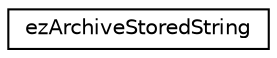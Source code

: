 digraph "Graphical Class Hierarchy"
{
 // LATEX_PDF_SIZE
  edge [fontname="Helvetica",fontsize="10",labelfontname="Helvetica",labelfontsize="10"];
  node [fontname="Helvetica",fontsize="10",shape=record];
  rankdir="LR";
  Node0 [label="ezArchiveStoredString",height=0.2,width=0.4,color="black", fillcolor="white", style="filled",URL="$d5/dd1/classez_archive_stored_string.htm",tooltip="Helper class to store a hashed string for quick lookup in the archive TOC."];
}
